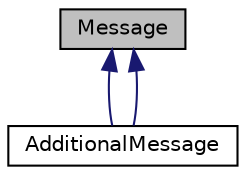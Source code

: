 digraph "Message"
{
  edge [fontname="Helvetica",fontsize="10",labelfontname="Helvetica",labelfontsize="10"];
  node [fontname="Helvetica",fontsize="10",shape=record];
  Node1 [label="Message",height=0.2,width=0.4,color="black", fillcolor="grey75", style="filled", fontcolor="black"];
  Node1 -> Node2 [dir="back",color="midnightblue",fontsize="10",style="solid",fontname="Helvetica"];
  Node2 [label="AdditionalMessage",height=0.2,width=0.4,color="black", fillcolor="white", style="filled",URL="$class_additional_message.html",tooltip="An additional Message for assertions.Provides a implicit constructor that takes a single string..."];
  Node1 -> Node2 [dir="back",color="midnightblue",fontsize="10",style="solid",fontname="Helvetica"];
}
